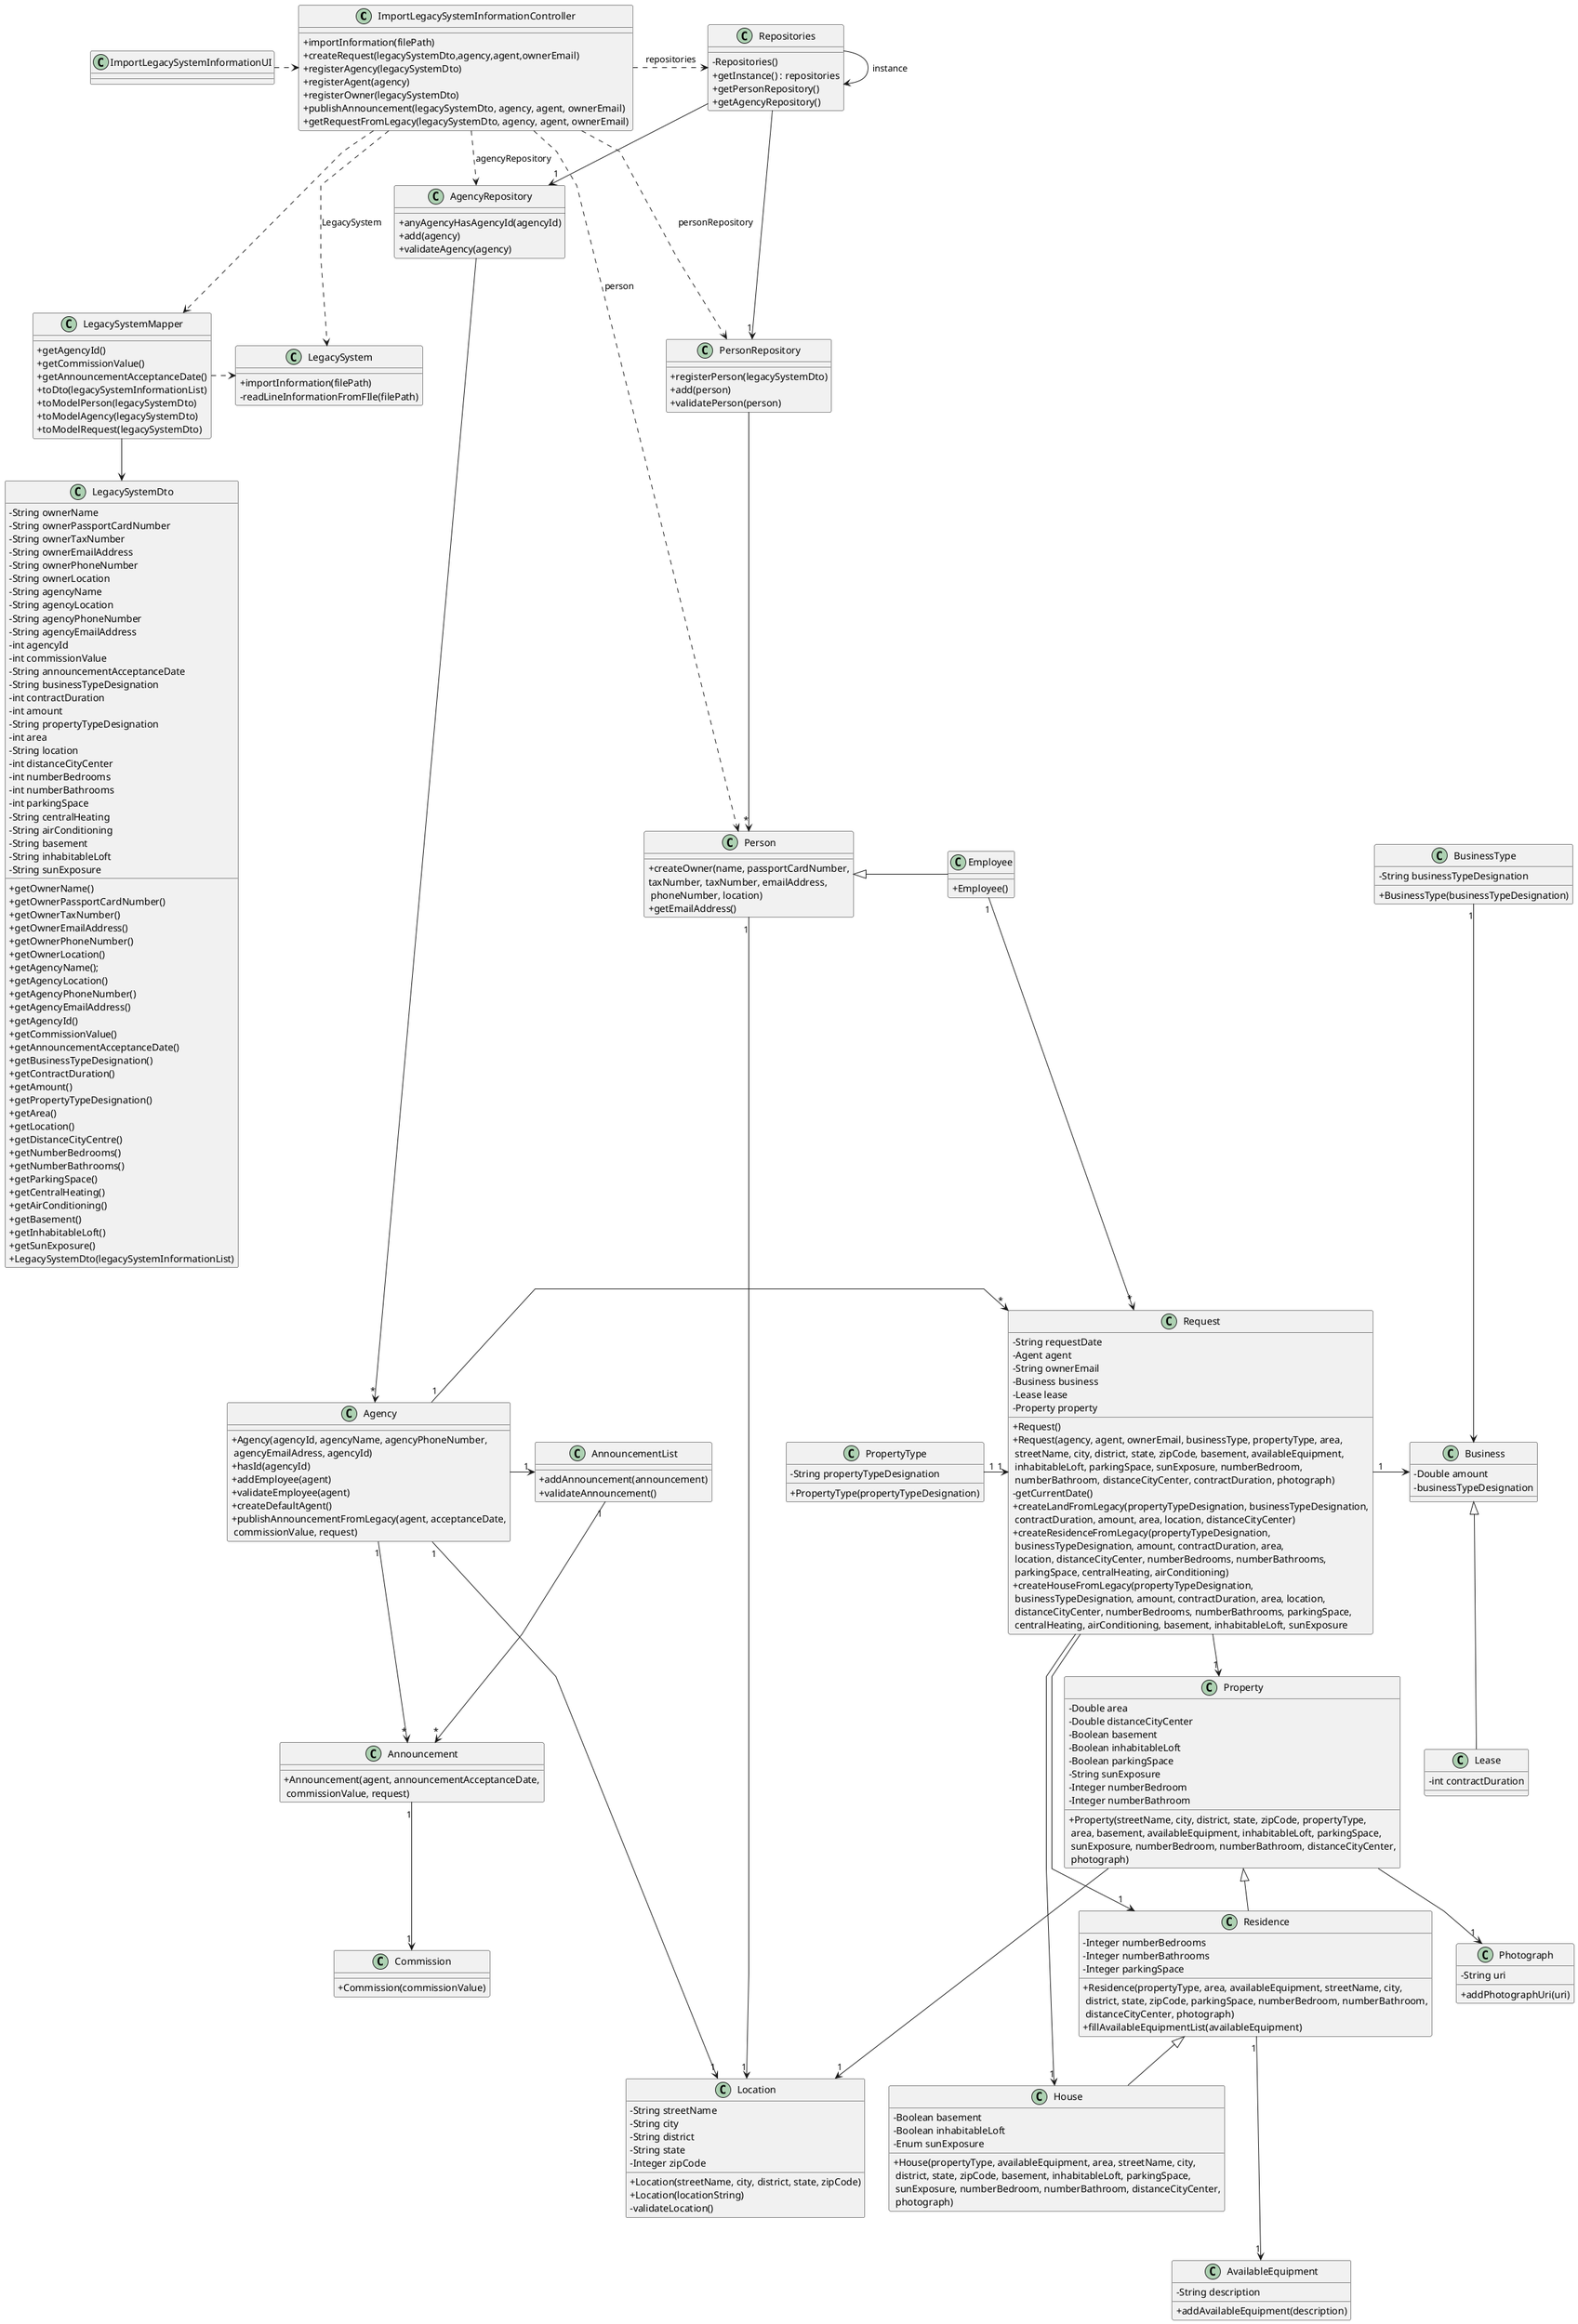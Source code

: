@startuml
'skinparam monochrome true
skinparam packageStyle rectangle
skinparam shadowing false
skinparam linetype polyline
'skinparam linetype orto

skinparam classAttributeIconSize 0


class ImportLegacySystemInformationController {
+ importInformation(filePath)
+ createRequest(legacySystemDto,agency,agent,ownerEmail)
+ registerAgency(legacySystemDto)
+ registerAgent(agency)
+ registerOwner(legacySystemDto)
+ publishAnnouncement(legacySystemDto, agency, agent, ownerEmail)
+ getRequestFromLegacy(legacySystemDto, agency, agent, ownerEmail)
}

class ImportLegacySystemInformationUI {

}

class Lease extends Business{
    - int contractDuration

}

class LegacySystem {

+ importInformation(filePath)
- readLineInformationFromFIle(filePath)
}

class LegacySystemMapper{
+ getAgencyId()
+ getCommissionValue()
+ getAnnouncementAcceptanceDate()
+ toDto(legacySystemInformationList)
+ toModelPerson(legacySystemDto)
+ toModelAgency(legacySystemDto)
+ toModelRequest(legacySystemDto)
}


class LegacySystemDto {
- String ownerName
- String ownerPassportCardNumber
- String ownerTaxNumber
- String ownerEmailAddress
- String ownerPhoneNumber
- String ownerLocation
- String agencyName
- String agencyLocation
- String agencyPhoneNumber
- String agencyEmailAddress
- int agencyId
- int commissionValue
- String announcementAcceptanceDate
- String businessTypeDesignation
- int contractDuration
- int amount
- String propertyTypeDesignation
- int area
- String location
- int distanceCityCenter
- int numberBedrooms
- int numberBathrooms
- int parkingSpace
- String centralHeating
- String airConditioning
- String basement
- String inhabitableLoft
- String sunExposure
+ getOwnerName()
+ getOwnerPassportCardNumber()
+ getOwnerTaxNumber()
+ getOwnerEmailAddress()
+ getOwnerPhoneNumber()
+ getOwnerLocation()
+ getAgencyName();
+ getAgencyLocation()
+ getAgencyPhoneNumber()
+ getAgencyEmailAddress()
+ getAgencyId()
+ getCommissionValue()
+ getAnnouncementAcceptanceDate()
+ getBusinessTypeDesignation()
+ getContractDuration()
+ getAmount()
+ getPropertyTypeDesignation()
+ getArea()
+ getLocation()
+ getDistanceCityCentre()
+ getNumberBedrooms()
+ getNumberBathrooms()
+ getParkingSpace()
+ getCentralHeating()
+ getAirConditioning()
+ getBasement()
+ getInhabitableLoft()
+ getSunExposure()
+ LegacySystemDto(legacySystemInformationList)
}

class Repositories {
- Repositories()
+ getInstance() : repositories
+getPersonRepository()
+getAgencyRepository()

}
class AgencyRepository{
+anyAgencyHasAgencyId(agencyId)
+add(agency)
+validateAgency(agency)
}
class PersonRepository {
+ registerPerson(legacySystemDto)
+ add(person)
+ validatePerson(person)
}

class Person {
+ createOwner(name, passportCardNumber,\ntaxNumber, taxNumber, emailAddress,\n phoneNumber, location)
+ getEmailAddress()
}

class Agency{
+ Agency(agencyId, agencyName, agencyPhoneNumber,\n agencyEmailAdress, agencyId)
+ hasId(agencyId)
+ addEmployee(agent)
+ validateEmployee(agent)
+ createDefaultAgent()
+ publishAnnouncementFromLegacy(agent, acceptanceDate,\n commissionValue, request)
}
class Announcement{
+Announcement(agent, announcementAcceptanceDate,\n commissionValue, request)
}

class Commission{
+ Commission(commissionValue)
}

class AnnouncementList{
+ addAnnouncement(announcement)
+ validateAnnouncement()
}


class Employee {
+ Employee()
}

class Property {
    - Double area
    - Double distanceCityCenter
    - Boolean basement
    - Boolean inhabitableLoft
    - Boolean parkingSpace
    - String sunExposure
    - Integer numberBedroom
    - Integer numberBathroom
    + Property(streetName, city, district, state, zipCode, propertyType,\n area, basement, availableEquipment, inhabitableLoft, parkingSpace,\n sunExposure, numberBedroom, numberBathroom, distanceCityCenter,\n photograph)
    }

class Location {
    - String streetName
    - String city
    - String district
    - String state
    - Integer zipCode
    + Location(streetName, city, district, state, zipCode)
    + Location(locationString)
    - validateLocation()
}

class Photograph{
    - String uri
    + addPhotographUri(uri)
}

class AvailableEquipment{
    - String description
    + addAvailableEquipment(description)
}

class Request{
    - String requestDate
    - Agent agent
    - String ownerEmail
    - Business business
    - Lease lease
    - Property property
    + Request()
    + Request(agency, agent, ownerEmail, businessType, propertyType, area,\n streetName, city, district, state, zipCode, basement, availableEquipment,\n inhabitableLoft, parkingSpace, sunExposure, numberBedroom,\n numberBathroom, distanceCityCenter, contractDuration, photograph)
    - getCurrentDate()
    + createLandFromLegacy(propertyTypeDesignation, businessTypeDesignation,\n contractDuration, amount, area, location, distanceCityCenter)
    + createResidenceFromLegacy(propertyTypeDesignation,\n businessTypeDesignation, amount, contractDuration, area,\n location, distanceCityCenter, numberBedrooms, numberBathrooms,\n parkingSpace, centralHeating, airConditioning)
    + createHouseFromLegacy(propertyTypeDesignation,\n businessTypeDesignation, amount, contractDuration, area, location,\n distanceCityCenter, numberBedrooms, numberBathrooms, parkingSpace,\n centralHeating, airConditioning, basement, inhabitableLoft, sunExposure
}

class Residence extends Property{
    - Integer numberBedrooms
    - Integer numberBathrooms
    - Integer parkingSpace
    + Residence(propertyType, area, availableEquipment, streetName, city,\n district, state, zipCode, parkingSpace, numberBedroom, numberBathroom,\n distanceCityCenter, photograph)
    + fillAvailableEquipmentList(availableEquipment)

}

class House extends Residence{
     - Boolean basement
     - Boolean inhabitableLoft
     - Enum sunExposure
     + House(propertyType, availableEquipment, area, streetName, city,\n district, state, zipCode, basement, inhabitableLoft, parkingSpace,\n sunExposure, numberBedroom, numberBathroom, distanceCityCenter,\n photograph)
}

class Business{
    - Double amount
    - businessTypeDesignation
}
class PropertyType {
    - String propertyTypeDesignation
    + PropertyType(propertyTypeDesignation)
}

class BusinessType {
    - String businessTypeDesignation
    + BusinessType(businessTypeDesignation)
}

Repositories -> Repositories : instance

ImportLegacySystemInformationUI .> ImportLegacySystemInformationController
ImportLegacySystemInformationController .> Repositories : repositories
ImportLegacySystemInformationController .-> AgencyRepository : agencyRepository
ImportLegacySystemInformationController .-> PersonRepository :  personRepository
ImportLegacySystemInformationController ..> LegacySystem : LegacySystem
ImportLegacySystemInformationController...> LegacySystemMapper
ImportLegacySystemInformationController .> Person : person

LegacySystemMapper --> LegacySystemDto
LegacySystemMapper .> LegacySystem
Repositories --> "1" AgencyRepository
Repositories ---> "1" PersonRepository
AgencyRepository --> "*" Agency
PersonRepository --> "*" Person
Employee -up|> Person
Agency -> "1" AnnouncementList
AnnouncementList "1" --> "*" Announcement
Announcement "1" --> "1" Commission
Request  --> "1" Property
Request  --> "1" Residence
Request  --> "1" House
Property  ---> "1" Location
Property  --> "1" Photograph
Residence "1" ---> "1" AvailableEquipment
PropertyType "1" -> "1" Request
BusinessType "1" --> Business
Request "1" -right-> Business
Agency "1" -> "*" Request
Employee "1" --> "*" Request
Agency "1" --> "1" Location
Person "1" --> "1" Location
Agency "1" --> "*" Announcement

@enduml

